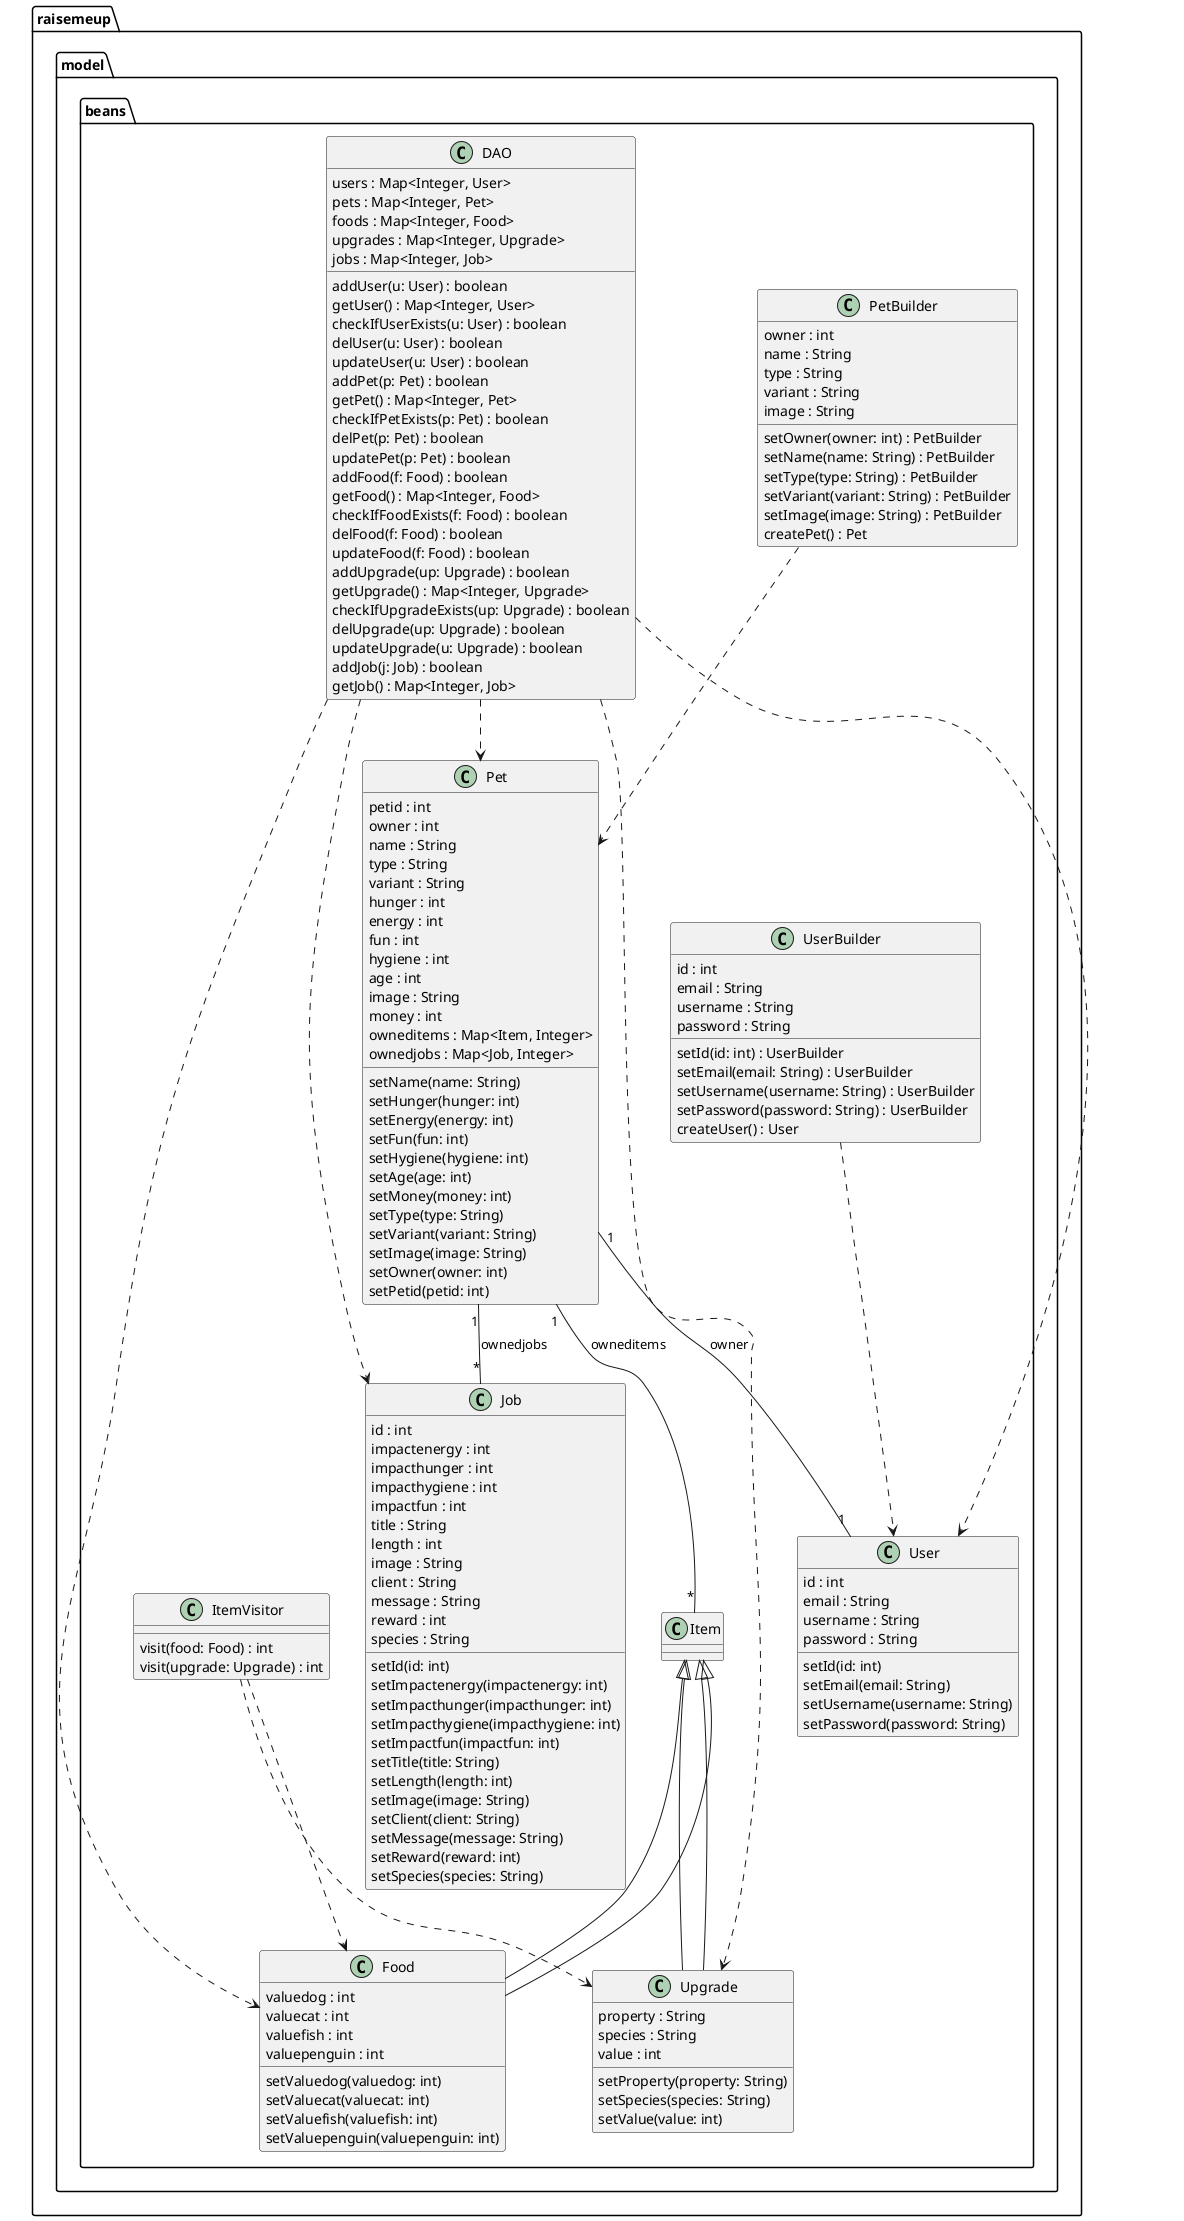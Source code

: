 @startuml

package raisemeup.model.beans {
    class User {
        id : int
        email : String
        username : String
        password : String
        setId(id: int)
        setEmail(email: String)
        setUsername(username: String)
        setPassword(password: String)
    }

    class UserBuilder {
        id : int
        email : String
        username : String
        password : String
        setId(id: int) : UserBuilder
        setEmail(email: String) : UserBuilder
        setUsername(username: String) : UserBuilder
        setPassword(password: String) : UserBuilder
        createUser() : User
    }

    class Pet {
        petid : int
        owner : int
        name : String
        type : String
        variant : String
        hunger : int
        energy : int
        fun : int
        hygiene : int
        age : int
        image : String
        money : int
        owneditems : Map<Item, Integer>
        ownedjobs : Map<Job, Integer>
        setName(name: String)
        setHunger(hunger: int)
        setEnergy(energy: int)
        setFun(fun: int)
        setHygiene(hygiene: int)
        setAge(age: int)
        setMoney(money: int)
        setType(type: String)
        setVariant(variant: String)
        setImage(image: String)
        setOwner(owner: int)
        setPetid(petid: int)
    }

    class PetBuilder {
        owner : int
        name : String
        type : String
        variant : String
        image : String
        setOwner(owner: int) : PetBuilder
        setName(name: String) : PetBuilder
        setType(type: String) : PetBuilder
        setVariant(variant: String) : PetBuilder
        setImage(image: String) : PetBuilder
        createPet() : Pet
    }

    class Job {
        id : int
        impactenergy : int
        impacthunger : int
        impacthygiene : int
        impactfun : int
        title : String
        length : int
        image : String
        client : String
        message : String
        reward : int
        species : String
        setId(id: int)
        setImpactenergy(impactenergy: int)
        setImpacthunger(impacthunger: int)
        setImpacthygiene(impacthygiene: int)
        setImpactfun(impactfun: int)
        setTitle(title: String)
        setLength(length: int)
        setImage(image: String)
        setClient(client: String)
        setMessage(message: String)
        setReward(reward: int)
        setSpecies(species: String)
    }

    class Food extends Item {
        valuedog : int
        valuecat : int
        valuefish : int
        valuepenguin : int
        setValuedog(valuedog: int)
        setValuecat(valuecat: int)
        setValuefish(valuefish: int)
        setValuepenguin(valuepenguin: int)
    }

    class Upgrade extends Item {
        property : String
        species : String
        value : int
        setProperty(property: String)
        setSpecies(species: String)
        setValue(value: int)
    }

    class DAO {
        users : Map<Integer, User>
        pets : Map<Integer, Pet>
        foods : Map<Integer, Food>
        upgrades : Map<Integer, Upgrade>
        jobs : Map<Integer, Job>
        addUser(u: User) : boolean
        getUser() : Map<Integer, User>
        checkIfUserExists(u: User) : boolean
        delUser(u: User) : boolean
        updateUser(u: User) : boolean
        addPet(p: Pet) : boolean
        getPet() : Map<Integer, Pet>
        checkIfPetExists(p: Pet) : boolean
        delPet(p: Pet) : boolean
        updatePet(p: Pet) : boolean
        addFood(f: Food) : boolean
        getFood() : Map<Integer, Food>
        checkIfFoodExists(f: Food) : boolean
        delFood(f: Food) : boolean
        updateFood(f: Food) : boolean
        addUpgrade(up: Upgrade) : boolean
        getUpgrade() : Map<Integer, Upgrade>
        checkIfUpgradeExists(up: Upgrade) : boolean
        delUpgrade(up: Upgrade) : boolean
        updateUpgrade(u: Upgrade) : boolean
        addJob(j: Job) : boolean
        getJob() : Map<Integer, Job>
    }

    class ItemVisitor {
        visit(food: Food) : int
        visit(upgrade: Upgrade) : int
    }
}

Pet "1" -- "1" User : owner
Pet "1" -- "*" Job : ownedjobs
Pet "1" -- "*" Item : owneditems
Food --|> Item
Upgrade --|> Item
UserBuilder ..> User
PetBuilder ..> Pet
ItemVisitor ..> Food
ItemVisitor ..> Upgrade
DAO ..> User
DAO ..> Pet
DAO ..> Food
DAO ..> Upgrade
DAO ..> Job

@enduml

